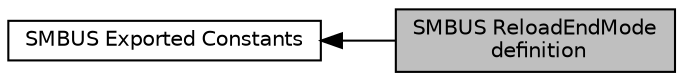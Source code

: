 digraph "SMBUS ReloadEndMode definition"
{
  edge [fontname="Helvetica",fontsize="10",labelfontname="Helvetica",labelfontsize="10"];
  node [fontname="Helvetica",fontsize="10",shape=record];
  rankdir=LR;
  Node0 [label="SMBUS ReloadEndMode\l definition",height=0.2,width=0.4,color="black", fillcolor="grey75", style="filled", fontcolor="black"];
  Node1 [label="SMBUS Exported Constants",height=0.2,width=0.4,color="black", fillcolor="white", style="filled",URL="$group___s_m_b_u_s___exported___constants.html"];
  Node1->Node0 [shape=plaintext, dir="back", style="solid"];
}
